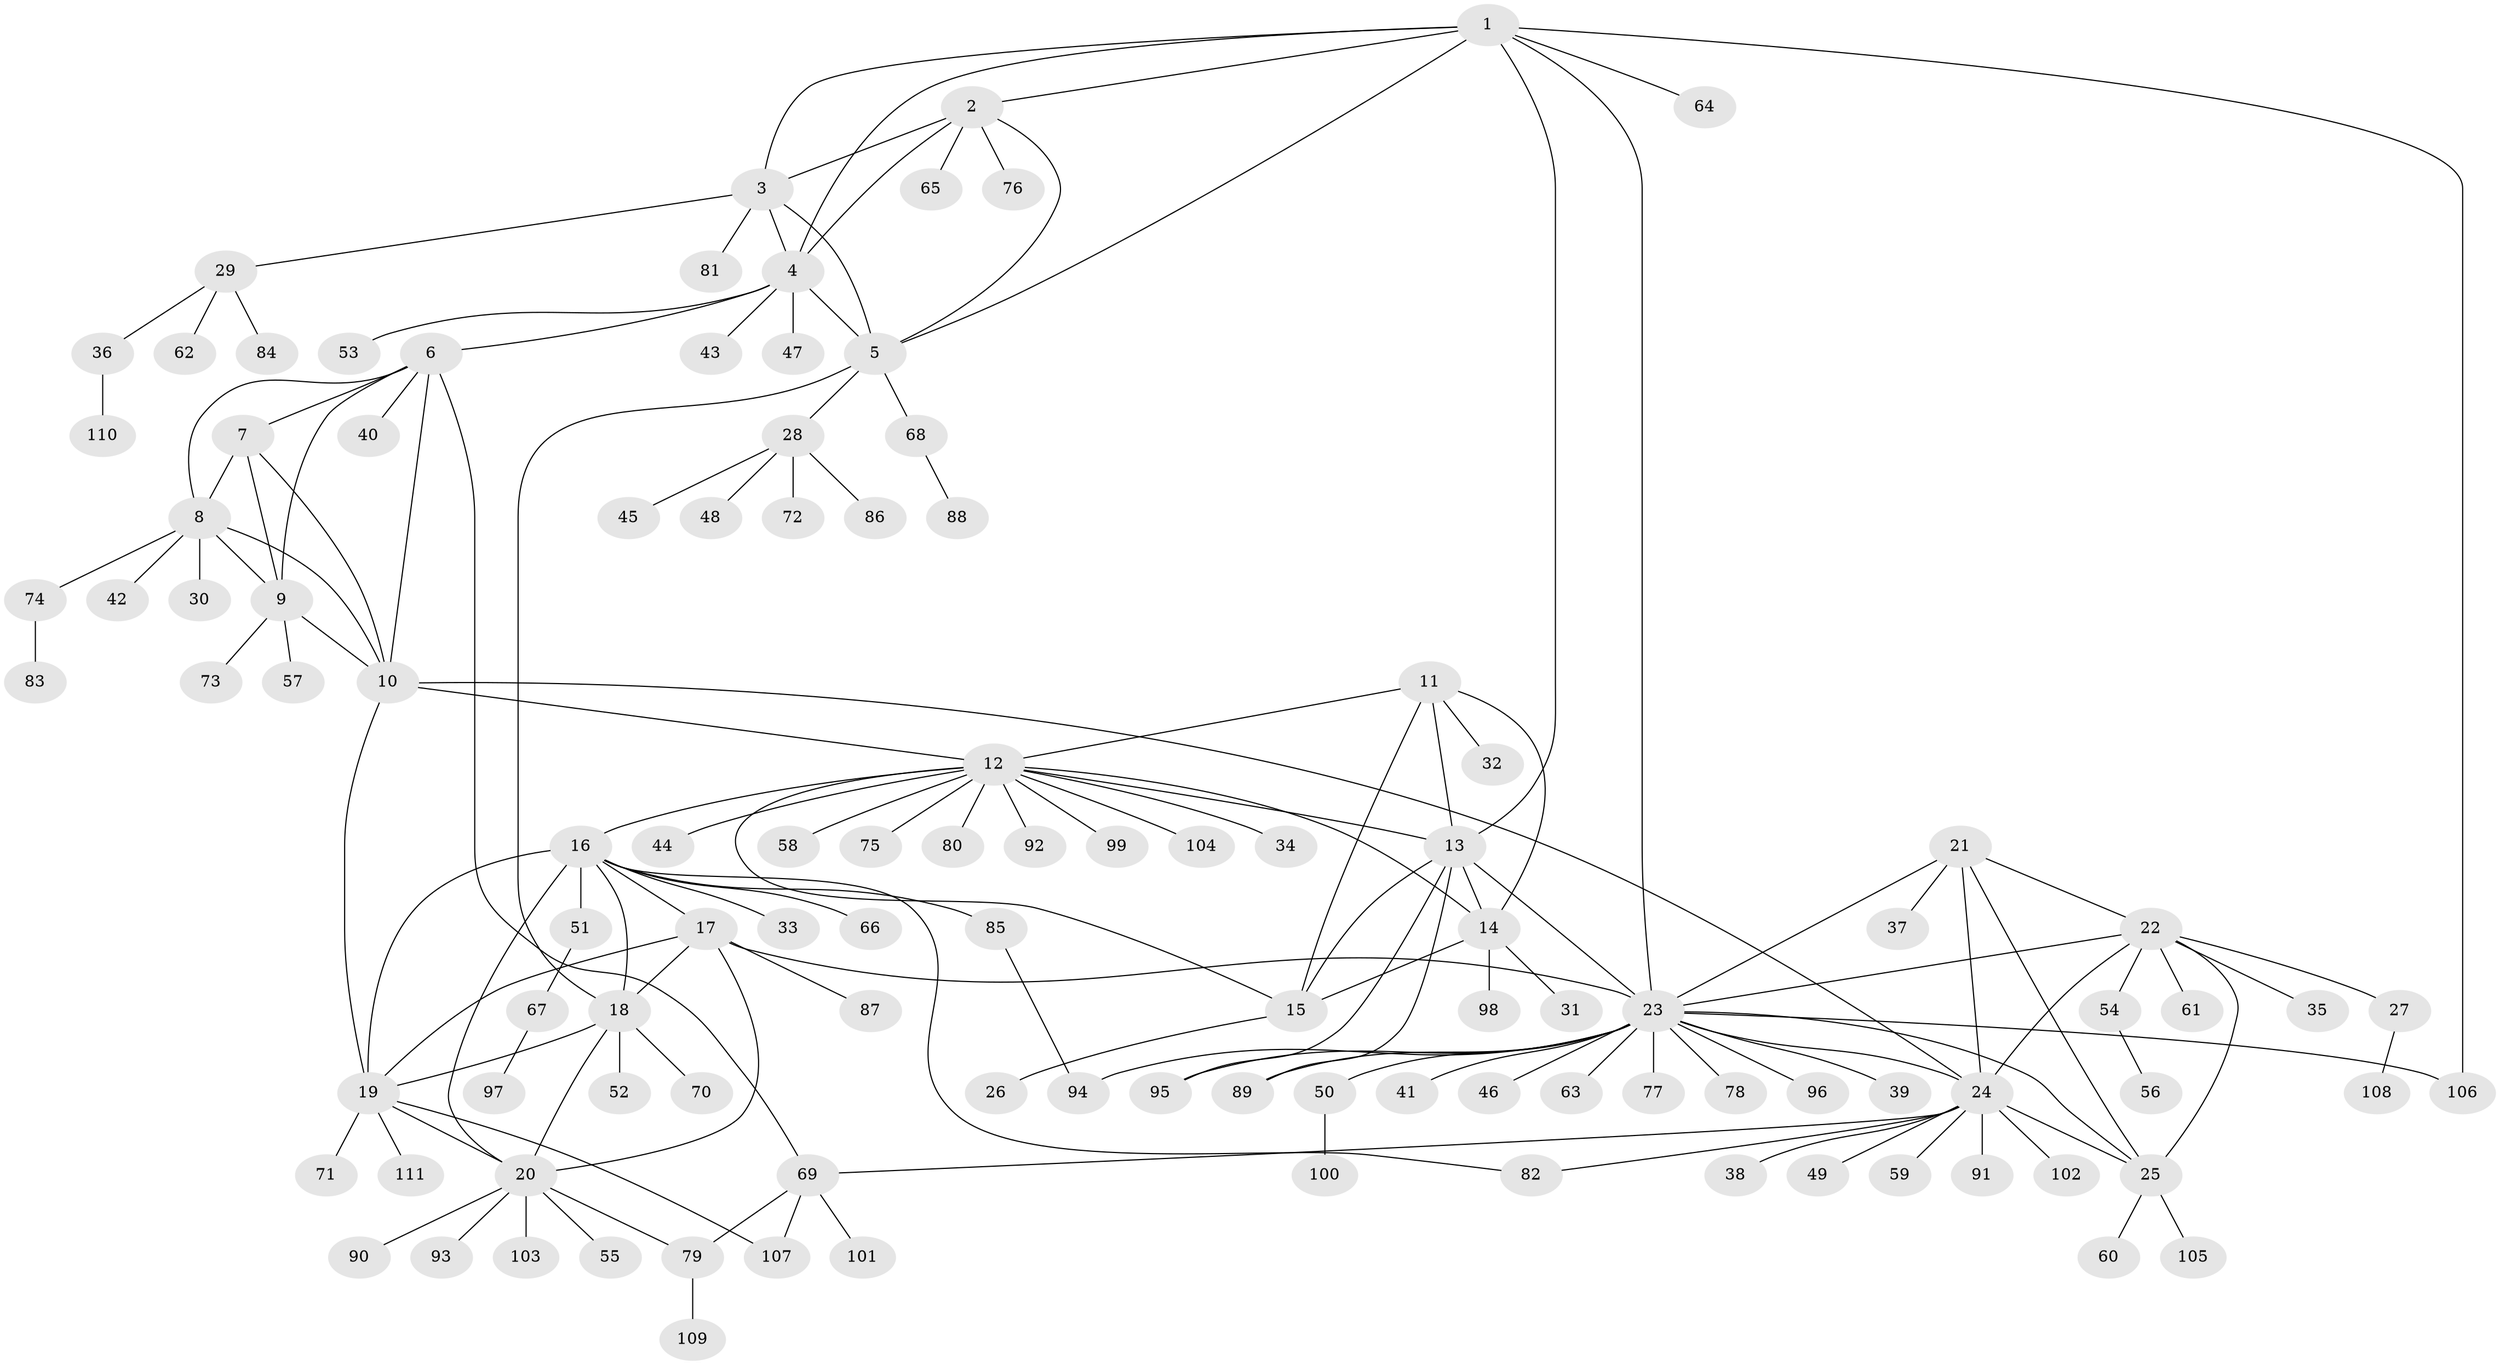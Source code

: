 // Generated by graph-tools (version 1.1) at 2025/26/03/09/25 03:26:49]
// undirected, 111 vertices, 154 edges
graph export_dot {
graph [start="1"]
  node [color=gray90,style=filled];
  1;
  2;
  3;
  4;
  5;
  6;
  7;
  8;
  9;
  10;
  11;
  12;
  13;
  14;
  15;
  16;
  17;
  18;
  19;
  20;
  21;
  22;
  23;
  24;
  25;
  26;
  27;
  28;
  29;
  30;
  31;
  32;
  33;
  34;
  35;
  36;
  37;
  38;
  39;
  40;
  41;
  42;
  43;
  44;
  45;
  46;
  47;
  48;
  49;
  50;
  51;
  52;
  53;
  54;
  55;
  56;
  57;
  58;
  59;
  60;
  61;
  62;
  63;
  64;
  65;
  66;
  67;
  68;
  69;
  70;
  71;
  72;
  73;
  74;
  75;
  76;
  77;
  78;
  79;
  80;
  81;
  82;
  83;
  84;
  85;
  86;
  87;
  88;
  89;
  90;
  91;
  92;
  93;
  94;
  95;
  96;
  97;
  98;
  99;
  100;
  101;
  102;
  103;
  104;
  105;
  106;
  107;
  108;
  109;
  110;
  111;
  1 -- 2;
  1 -- 3;
  1 -- 4;
  1 -- 5;
  1 -- 13;
  1 -- 23;
  1 -- 64;
  1 -- 106;
  2 -- 3;
  2 -- 4;
  2 -- 5;
  2 -- 65;
  2 -- 76;
  3 -- 4;
  3 -- 5;
  3 -- 29;
  3 -- 81;
  4 -- 5;
  4 -- 6;
  4 -- 43;
  4 -- 47;
  4 -- 53;
  5 -- 18;
  5 -- 28;
  5 -- 68;
  6 -- 7;
  6 -- 8;
  6 -- 9;
  6 -- 10;
  6 -- 40;
  6 -- 69;
  7 -- 8;
  7 -- 9;
  7 -- 10;
  8 -- 9;
  8 -- 10;
  8 -- 30;
  8 -- 42;
  8 -- 74;
  9 -- 10;
  9 -- 57;
  9 -- 73;
  10 -- 12;
  10 -- 19;
  10 -- 24;
  11 -- 12;
  11 -- 13;
  11 -- 14;
  11 -- 15;
  11 -- 32;
  12 -- 13;
  12 -- 14;
  12 -- 15;
  12 -- 16;
  12 -- 34;
  12 -- 44;
  12 -- 58;
  12 -- 75;
  12 -- 80;
  12 -- 92;
  12 -- 99;
  12 -- 104;
  13 -- 14;
  13 -- 15;
  13 -- 23;
  13 -- 89;
  13 -- 95;
  14 -- 15;
  14 -- 31;
  14 -- 98;
  15 -- 26;
  16 -- 17;
  16 -- 18;
  16 -- 19;
  16 -- 20;
  16 -- 33;
  16 -- 51;
  16 -- 66;
  16 -- 82;
  16 -- 85;
  17 -- 18;
  17 -- 19;
  17 -- 20;
  17 -- 23;
  17 -- 87;
  18 -- 19;
  18 -- 20;
  18 -- 52;
  18 -- 70;
  19 -- 20;
  19 -- 71;
  19 -- 107;
  19 -- 111;
  20 -- 55;
  20 -- 79;
  20 -- 90;
  20 -- 93;
  20 -- 103;
  21 -- 22;
  21 -- 23;
  21 -- 24;
  21 -- 25;
  21 -- 37;
  22 -- 23;
  22 -- 24;
  22 -- 25;
  22 -- 27;
  22 -- 35;
  22 -- 54;
  22 -- 61;
  23 -- 24;
  23 -- 25;
  23 -- 39;
  23 -- 41;
  23 -- 46;
  23 -- 50;
  23 -- 63;
  23 -- 77;
  23 -- 78;
  23 -- 89;
  23 -- 94;
  23 -- 95;
  23 -- 96;
  23 -- 106;
  24 -- 25;
  24 -- 38;
  24 -- 49;
  24 -- 59;
  24 -- 69;
  24 -- 82;
  24 -- 91;
  24 -- 102;
  25 -- 60;
  25 -- 105;
  27 -- 108;
  28 -- 45;
  28 -- 48;
  28 -- 72;
  28 -- 86;
  29 -- 36;
  29 -- 62;
  29 -- 84;
  36 -- 110;
  50 -- 100;
  51 -- 67;
  54 -- 56;
  67 -- 97;
  68 -- 88;
  69 -- 79;
  69 -- 101;
  69 -- 107;
  74 -- 83;
  79 -- 109;
  85 -- 94;
}
